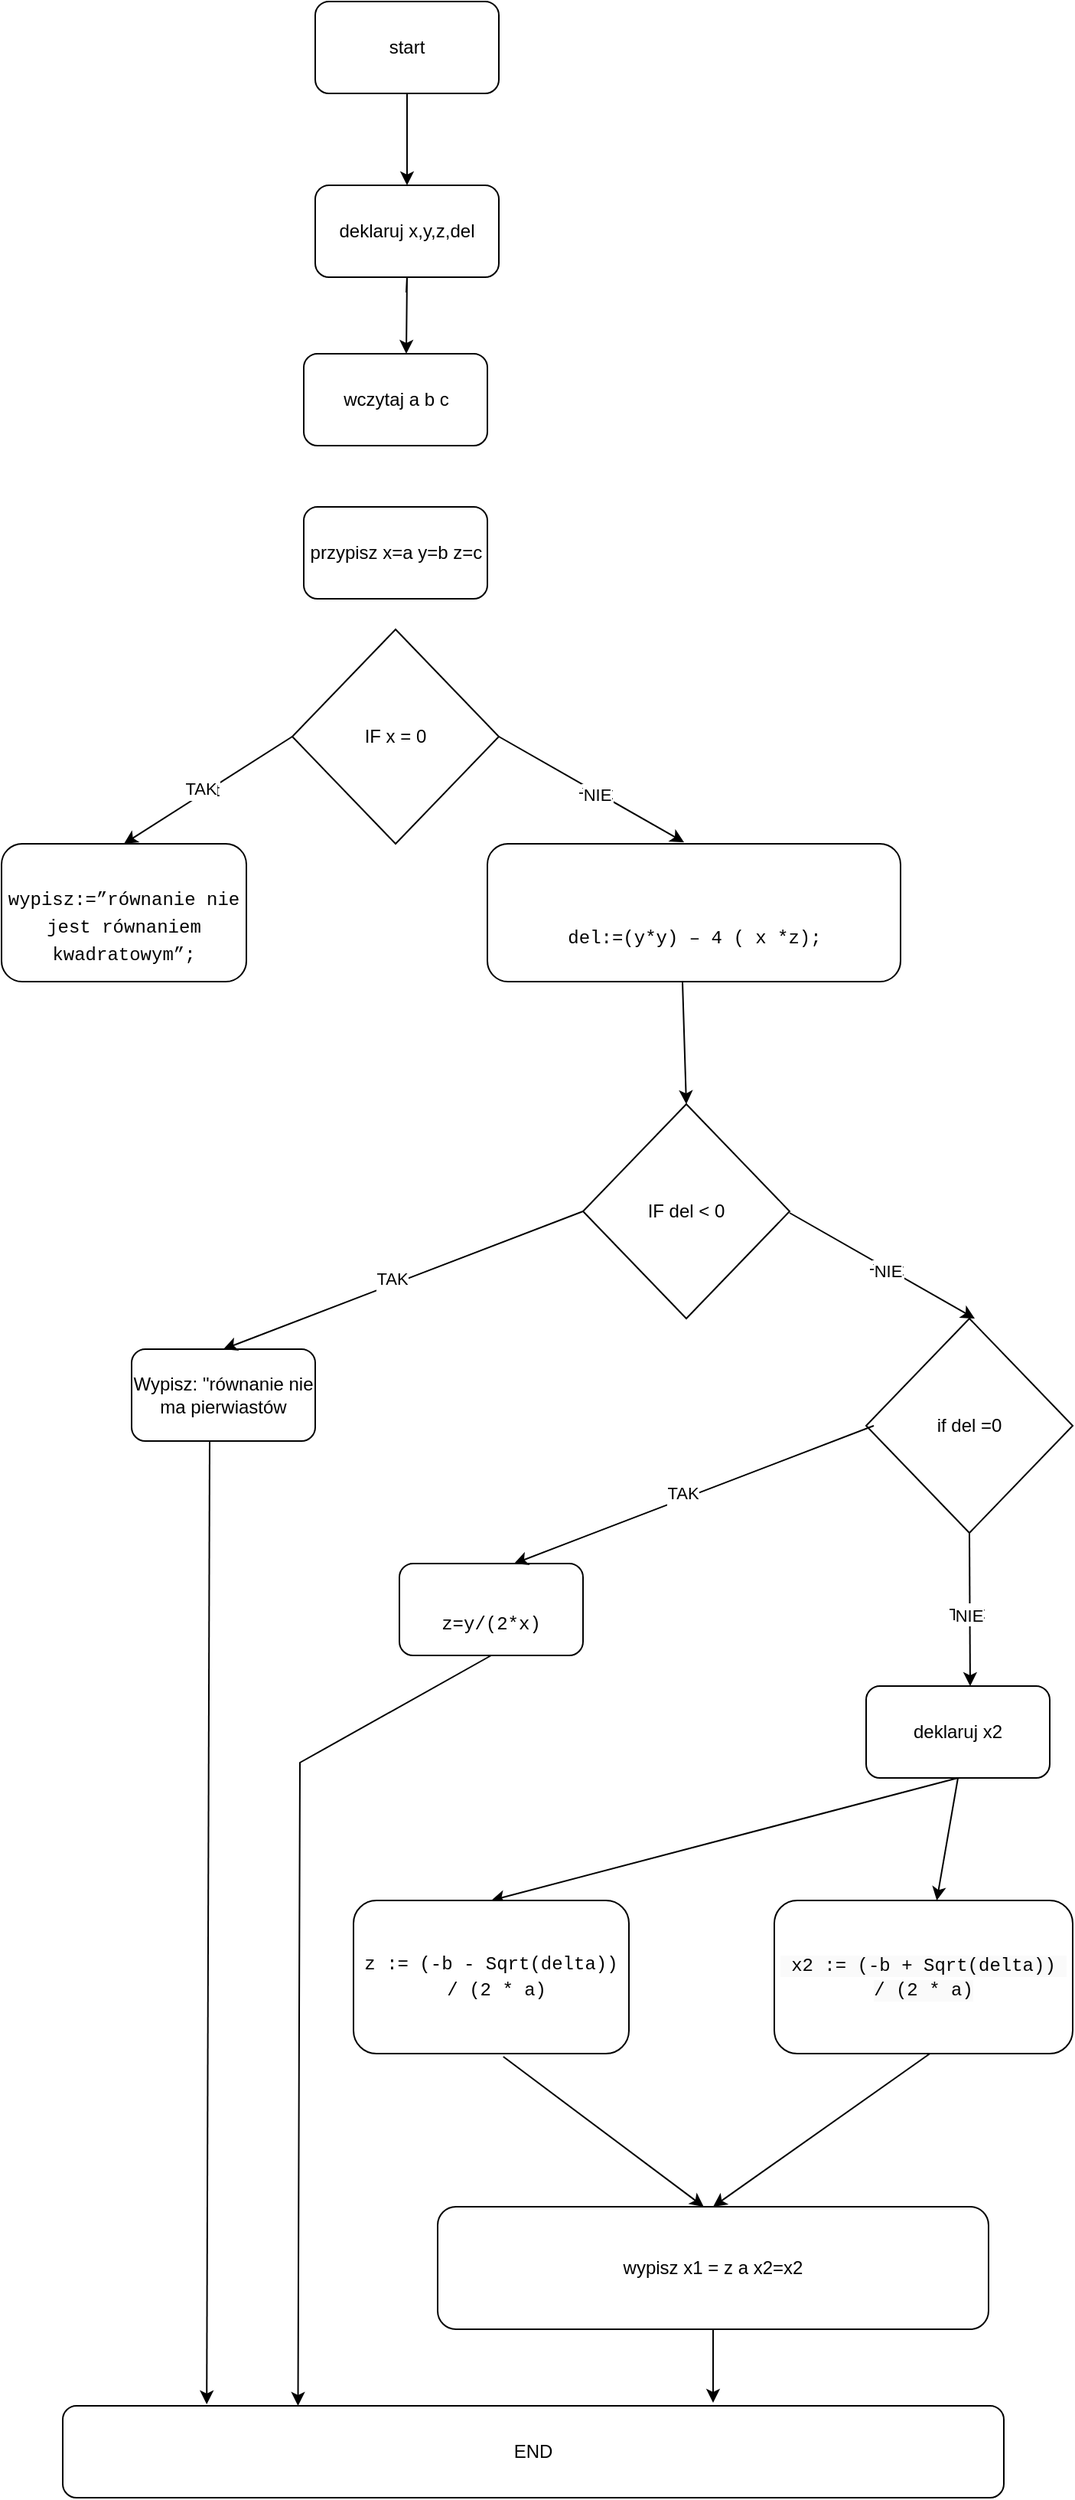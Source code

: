 <mxfile version="25.0.1">
  <diagram name="Page-1" id="rY8aTbDyzQEdGIXX13T_">
    <mxGraphModel dx="1362" dy="965" grid="1" gridSize="10" guides="1" tooltips="1" connect="1" arrows="1" fold="1" page="1" pageScale="1" pageWidth="850" pageHeight="1100" math="0" shadow="0">
      <root>
        <mxCell id="0" />
        <mxCell id="1" parent="0" />
        <mxCell id="3_7FV2yh24T6gY1ib8Ww-1" value="start" style="rounded=1;whiteSpace=wrap;html=1;" parent="1" vertex="1">
          <mxGeometry x="330" y="10" width="120" height="60" as="geometry" />
        </mxCell>
        <mxCell id="3_7FV2yh24T6gY1ib8Ww-3" value="&lt;br&gt;&lt;p style=&quot;line-height: 16px; text-align: left; margin-bottom: 0cm; direction: ltr; background: transparent; font-family: &amp;quot;Times New Roman&amp;quot;, serif; font-size: 12pt; font-variant-numeric: normal; font-variant-east-asian: normal; font-variant-alternates: normal; font-variant-position: normal; font-variant-emoji: normal;&quot; align=&quot;left&quot; class=&quot;western&quot;&gt;&lt;font face=&quot;SFMono-Regular, Menlo, Monaco, Consolas, Liberation Mono, Courier New, monospace&quot;&gt;&lt;font style=&quot;font-size: 9pt;&quot;&gt;del:=(y*y) – 4 ( x *z);&lt;/font&gt;&lt;/font&gt;&lt;/p&gt;" style="rounded=1;whiteSpace=wrap;html=1;" parent="1" vertex="1">
          <mxGeometry x="442.5" y="560" width="270" height="90" as="geometry" />
        </mxCell>
        <mxCell id="3_7FV2yh24T6gY1ib8Ww-4" value="IF x = 0" style="rhombus;whiteSpace=wrap;html=1;" parent="1" vertex="1">
          <mxGeometry x="315" y="420" width="135" height="140" as="geometry" />
        </mxCell>
        <mxCell id="3_7FV2yh24T6gY1ib8Ww-5" value="&lt;div&gt;Wypisz: &quot;równanie nie ma pierwiastów&lt;/div&gt;" style="rounded=1;whiteSpace=wrap;html=1;" parent="1" vertex="1">
          <mxGeometry x="210" y="890" width="120" height="60" as="geometry" />
        </mxCell>
        <mxCell id="3_7FV2yh24T6gY1ib8Ww-7" value="&lt;p style=&quot;line-height: 16px; text-align: left; margin-bottom: 0cm; direction: ltr; background: transparent; font-family: &amp;quot;Times New Roman&amp;quot;, serif; font-size: 12pt; font-variant-numeric: normal; font-variant-east-asian: normal; font-variant-alternates: normal; font-variant-position: normal; font-variant-emoji: normal;&quot; align=&quot;left&quot; class=&quot;western&quot;&gt;&lt;font face=&quot;SFMono-Regular, Menlo, Monaco, Consolas, Liberation Mono, Courier New, monospace&quot;&gt;&lt;font style=&quot;font-size: 9pt;&quot;&gt;z=y/(2*x)&lt;/font&gt;&lt;/font&gt;&lt;/p&gt;" style="rounded=1;whiteSpace=wrap;html=1;" parent="1" vertex="1">
          <mxGeometry x="385" y="1030" width="120" height="60" as="geometry" />
        </mxCell>
        <mxCell id="3_7FV2yh24T6gY1ib8Ww-16" value="deklaruj x2" style="rounded=1;whiteSpace=wrap;html=1;" parent="1" vertex="1">
          <mxGeometry x="690" y="1110" width="120" height="60" as="geometry" />
        </mxCell>
        <mxCell id="3_7FV2yh24T6gY1ib8Ww-21" value="" style="endArrow=classic;html=1;rounded=0;exitX=0.5;exitY=1;exitDx=0;exitDy=0;" parent="1" source="3_7FV2yh24T6gY1ib8Ww-1" edge="1">
          <mxGeometry width="50" height="50" relative="1" as="geometry">
            <mxPoint x="120" y="290" as="sourcePoint" />
            <mxPoint x="390" y="130" as="targetPoint" />
            <Array as="points" />
          </mxGeometry>
        </mxCell>
        <mxCell id="3_7FV2yh24T6gY1ib8Ww-23" value="" style="endArrow=classic;html=1;rounded=0;exitX=0.5;exitY=1;exitDx=0;exitDy=0;entryX=0.5;entryY=0;entryDx=0;entryDy=0;" parent="1" edge="1">
          <mxGeometry width="50" height="50" relative="1" as="geometry">
            <mxPoint x="389.5" y="200" as="sourcePoint" />
            <mxPoint x="389.5" y="240" as="targetPoint" />
            <Array as="points">
              <mxPoint x="390" y="190" />
            </Array>
          </mxGeometry>
        </mxCell>
        <mxCell id="3_7FV2yh24T6gY1ib8Ww-25" value="" style="endArrow=classic;html=1;rounded=0;entryX=0.5;entryY=0;entryDx=0;entryDy=0;exitX=0.5;exitY=1;exitDx=0;exitDy=0;" parent="1" source="3_7FV2yh24T6gY1ib8Ww-16" target="3_7FV2yh24T6gY1ib8Ww-33" edge="1">
          <mxGeometry width="50" height="50" relative="1" as="geometry">
            <mxPoint x="530" y="1280" as="sourcePoint" />
            <mxPoint x="530" y="1370" as="targetPoint" />
            <Array as="points" />
          </mxGeometry>
        </mxCell>
        <mxCell id="3_7FV2yh24T6gY1ib8Ww-33" value="&lt;font style=&quot;forced-color-adjust: none; color: rgb(0, 0, 0); font-family: ui-monospace, SFMono-Regular, &amp;quot;SF Mono&amp;quot;, Menlo, Consolas, &amp;quot;Liberation Mono&amp;quot;, monospace; font-size: 12px; font-style: normal; font-variant-ligatures: normal; font-variant-caps: normal; font-weight: 400; letter-spacing: normal; orphans: 2; text-align: left; text-indent: 0px; text-transform: none; widows: 2; word-spacing: 0px; -webkit-text-stroke-width: 0px; white-space: pre; text-decoration-thickness: initial; text-decoration-style: initial; text-decoration-color: initial;&quot;&gt;z := (-b - Sqrt(delta))&lt;/font&gt;&lt;div&gt;&lt;font style=&quot;forced-color-adjust: none; color: rgb(0, 0, 0); font-family: ui-monospace, SFMono-Regular, &amp;quot;SF Mono&amp;quot;, Menlo, Consolas, &amp;quot;Liberation Mono&amp;quot;, monospace; font-size: 12px; font-style: normal; font-variant-ligatures: normal; font-variant-caps: normal; font-weight: 400; letter-spacing: normal; orphans: 2; text-align: left; text-indent: 0px; text-transform: none; widows: 2; word-spacing: 0px; -webkit-text-stroke-width: 0px; white-space: pre; text-decoration-thickness: initial; text-decoration-style: initial; text-decoration-color: initial;&quot;&gt; / (2 * a)&lt;/font&gt;&lt;span style=&quot;forced-color-adjust: none; color: rgb(0, 0, 0); font-family: ui-monospace, SFMono-Regular, &amp;quot;SF Mono&amp;quot;, Menlo, Consolas, &amp;quot;Liberation Mono&amp;quot;, monospace; font-style: normal; font-variant-ligatures: normal; font-variant-caps: normal; font-weight: 400; letter-spacing: normal; orphans: 2; text-align: left; text-indent: 0px; text-transform: none; widows: 2; word-spacing: 0px; -webkit-text-stroke-width: 0px; white-space: pre; text-decoration-thickness: initial; text-decoration-style: initial; text-decoration-color: initial; font-size: 14px;&quot;&gt;&lt;br style=&quot;forced-color-adjust: none;&quot;&gt;&lt;/span&gt;&lt;/div&gt;" style="rounded=1;whiteSpace=wrap;html=1;" parent="1" vertex="1">
          <mxGeometry x="355" y="1250" width="180" height="100" as="geometry" />
        </mxCell>
        <mxCell id="3_7FV2yh24T6gY1ib8Ww-34" value="&lt;span style=&quot;font-family: ui-monospace, SFMono-Regular, &amp;quot;SF Mono&amp;quot;, Menlo, Consolas, &amp;quot;Liberation Mono&amp;quot;, monospace; text-align: left; white-space: pre; background-color: rgb(250, 250, 250);&quot;&gt;&lt;font&gt; x2 := (-b + Sqrt(delta)) &lt;/font&gt;&lt;/span&gt;&lt;div&gt;&lt;span style=&quot;font-family: ui-monospace, SFMono-Regular, &amp;quot;SF Mono&amp;quot;, Menlo, Consolas, &amp;quot;Liberation Mono&amp;quot;, monospace; text-align: left; white-space: pre; background-color: rgb(250, 250, 250);&quot;&gt;&lt;font&gt;/ (2 * a)&lt;/font&gt;&lt;/span&gt;&lt;/div&gt;" style="rounded=1;whiteSpace=wrap;html=1;" parent="1" vertex="1">
          <mxGeometry x="630" y="1250" width="195" height="100" as="geometry" />
        </mxCell>
        <mxCell id="3_7FV2yh24T6gY1ib8Ww-36" value="wypisz x1 = z a x2=x2" style="rounded=1;whiteSpace=wrap;html=1;" parent="1" vertex="1">
          <mxGeometry x="410" y="1450" width="360" height="80" as="geometry" />
        </mxCell>
        <mxCell id="3_7FV2yh24T6gY1ib8Ww-46" value="" style="endArrow=classic;html=1;rounded=0;entryX=0.483;entryY=0;entryDx=0;entryDy=0;exitX=0.544;exitY=1.02;exitDx=0;exitDy=0;exitPerimeter=0;entryPerimeter=0;" parent="1" source="3_7FV2yh24T6gY1ib8Ww-33" edge="1" target="3_7FV2yh24T6gY1ib8Ww-36">
          <mxGeometry width="50" height="50" relative="1" as="geometry">
            <mxPoint x="480" y="1440" as="sourcePoint" />
            <mxPoint x="340" y="1540" as="targetPoint" />
            <Array as="points" />
          </mxGeometry>
        </mxCell>
        <mxCell id="3_7FV2yh24T6gY1ib8Ww-48" value="END" style="rounded=1;whiteSpace=wrap;html=1;" parent="1" vertex="1">
          <mxGeometry x="165" y="1580" width="615" height="60" as="geometry" />
        </mxCell>
        <mxCell id="3_7FV2yh24T6gY1ib8Ww-50" value="" style="endArrow=classic;html=1;rounded=0;entryX=0.5;entryY=0;entryDx=0;entryDy=0;exitX=0.356;exitY=0.988;exitDx=0;exitDy=0;exitPerimeter=0;" parent="1" target="3_7FV2yh24T6gY1ib8Ww-36" edge="1">
          <mxGeometry width="50" height="50" relative="1" as="geometry">
            <mxPoint x="731.7" y="1350" as="sourcePoint" />
            <mxPoint x="520" y="1490.96" as="targetPoint" />
            <Array as="points" />
          </mxGeometry>
        </mxCell>
        <mxCell id="rHxc1B_SD6766_ShqNtJ-1" value="wczytaj a b c" style="rounded=1;whiteSpace=wrap;html=1;" vertex="1" parent="1">
          <mxGeometry x="322.5" y="240" width="120" height="60" as="geometry" />
        </mxCell>
        <mxCell id="rHxc1B_SD6766_ShqNtJ-2" value="deklaruj x,y,z,del" style="rounded=1;whiteSpace=wrap;html=1;" vertex="1" parent="1">
          <mxGeometry x="330" y="130" width="120" height="60" as="geometry" />
        </mxCell>
        <mxCell id="rHxc1B_SD6766_ShqNtJ-3" value="przypisz x=a y=b z=c" style="rounded=1;whiteSpace=wrap;html=1;" vertex="1" parent="1">
          <mxGeometry x="322.5" y="340" width="120" height="60" as="geometry" />
        </mxCell>
        <mxCell id="rHxc1B_SD6766_ShqNtJ-4" value="&lt;p style=&quot;line-height: 16px; margin-bottom: 0cm; direction: ltr; background: transparent; font-family: &amp;quot;Times New Roman&amp;quot;, serif; font-size: 12pt; font-variant-numeric: normal; font-variant-east-asian: normal; font-variant-alternates: normal; font-variant-position: normal; font-variant-emoji: normal;&quot; class=&quot;western&quot;&gt;&lt;span style=&quot;font-size: 9pt; font-family: SFMono-Regular, Menlo, Monaco, Consolas, &amp;quot;Liberation Mono&amp;quot;, &amp;quot;Courier New&amp;quot;, monospace; background-color: transparent;&quot;&gt;wypisz:=”równanie nie jest równaniem kwadratowym”;&lt;/span&gt;&lt;/p&gt;" style="rounded=1;whiteSpace=wrap;html=1;" vertex="1" parent="1">
          <mxGeometry x="125" y="560" width="160" height="90" as="geometry" />
        </mxCell>
        <mxCell id="rHxc1B_SD6766_ShqNtJ-5" value="" style="endArrow=classic;html=1;rounded=0;entryX=0.5;entryY=0;entryDx=0;entryDy=0;exitX=0;exitY=0.5;exitDx=0;exitDy=0;" edge="1" parent="1" source="3_7FV2yh24T6gY1ib8Ww-4" target="rHxc1B_SD6766_ShqNtJ-4">
          <mxGeometry width="50" height="50" relative="1" as="geometry">
            <mxPoint x="195" y="530" as="sourcePoint" />
            <mxPoint x="245" y="480" as="targetPoint" />
          </mxGeometry>
        </mxCell>
        <mxCell id="rHxc1B_SD6766_ShqNtJ-6" value="Text" style="edgeLabel;html=1;align=center;verticalAlign=middle;resizable=0;points=[];" vertex="1" connectable="0" parent="rHxc1B_SD6766_ShqNtJ-5">
          <mxGeometry x="0.06" y="-1" relative="1" as="geometry">
            <mxPoint y="-1" as="offset" />
          </mxGeometry>
        </mxCell>
        <mxCell id="rHxc1B_SD6766_ShqNtJ-7" value="TAK" style="edgeLabel;html=1;align=center;verticalAlign=middle;resizable=0;points=[];" vertex="1" connectable="0" parent="rHxc1B_SD6766_ShqNtJ-5">
          <mxGeometry x="0.057" y="-4" relative="1" as="geometry">
            <mxPoint as="offset" />
          </mxGeometry>
        </mxCell>
        <mxCell id="rHxc1B_SD6766_ShqNtJ-8" value="" style="endArrow=classic;html=1;rounded=0;entryX=0.476;entryY=-0.011;entryDx=0;entryDy=0;exitX=0;exitY=0.5;exitDx=0;exitDy=0;entryPerimeter=0;" edge="1" parent="1" target="3_7FV2yh24T6gY1ib8Ww-3">
          <mxGeometry width="50" height="50" relative="1" as="geometry">
            <mxPoint x="450" y="490" as="sourcePoint" />
            <mxPoint x="340" y="560" as="targetPoint" />
          </mxGeometry>
        </mxCell>
        <mxCell id="rHxc1B_SD6766_ShqNtJ-9" value="Text" style="edgeLabel;html=1;align=center;verticalAlign=middle;resizable=0;points=[];" vertex="1" connectable="0" parent="rHxc1B_SD6766_ShqNtJ-8">
          <mxGeometry x="0.06" y="-1" relative="1" as="geometry">
            <mxPoint y="-1" as="offset" />
          </mxGeometry>
        </mxCell>
        <mxCell id="rHxc1B_SD6766_ShqNtJ-10" value="TAK" style="edgeLabel;html=1;align=center;verticalAlign=middle;resizable=0;points=[];" vertex="1" connectable="0" parent="rHxc1B_SD6766_ShqNtJ-8">
          <mxGeometry x="0.057" y="-4" relative="1" as="geometry">
            <mxPoint as="offset" />
          </mxGeometry>
        </mxCell>
        <mxCell id="rHxc1B_SD6766_ShqNtJ-11" value="NIE" style="edgeLabel;html=1;align=center;verticalAlign=middle;resizable=0;points=[];" vertex="1" connectable="0" parent="rHxc1B_SD6766_ShqNtJ-8">
          <mxGeometry x="0.068" y="-1" relative="1" as="geometry">
            <mxPoint as="offset" />
          </mxGeometry>
        </mxCell>
        <mxCell id="rHxc1B_SD6766_ShqNtJ-12" value="IF del &amp;lt; 0" style="rhombus;whiteSpace=wrap;html=1;" vertex="1" parent="1">
          <mxGeometry x="505" y="730" width="135" height="140" as="geometry" />
        </mxCell>
        <mxCell id="rHxc1B_SD6766_ShqNtJ-13" value="" style="endArrow=classic;html=1;rounded=0;entryX=0.5;entryY=0;entryDx=0;entryDy=0;exitX=0;exitY=0.5;exitDx=0;exitDy=0;" edge="1" parent="1" target="rHxc1B_SD6766_ShqNtJ-12">
          <mxGeometry width="50" height="50" relative="1" as="geometry">
            <mxPoint x="570" y="650" as="sourcePoint" />
            <mxPoint x="460" y="720" as="targetPoint" />
          </mxGeometry>
        </mxCell>
        <mxCell id="rHxc1B_SD6766_ShqNtJ-16" value="" style="endArrow=classic;html=1;rounded=0;entryX=0.5;entryY=0;entryDx=0;entryDy=0;exitX=0;exitY=0.5;exitDx=0;exitDy=0;" edge="1" parent="1" target="3_7FV2yh24T6gY1ib8Ww-5">
          <mxGeometry width="50" height="50" relative="1" as="geometry">
            <mxPoint x="505" y="800" as="sourcePoint" />
            <mxPoint x="395" y="870" as="targetPoint" />
          </mxGeometry>
        </mxCell>
        <mxCell id="rHxc1B_SD6766_ShqNtJ-17" value="Text" style="edgeLabel;html=1;align=center;verticalAlign=middle;resizable=0;points=[];" vertex="1" connectable="0" parent="rHxc1B_SD6766_ShqNtJ-16">
          <mxGeometry x="0.06" y="-1" relative="1" as="geometry">
            <mxPoint y="-1" as="offset" />
          </mxGeometry>
        </mxCell>
        <mxCell id="rHxc1B_SD6766_ShqNtJ-18" value="TAK" style="edgeLabel;html=1;align=center;verticalAlign=middle;resizable=0;points=[];" vertex="1" connectable="0" parent="rHxc1B_SD6766_ShqNtJ-16">
          <mxGeometry x="0.057" y="-4" relative="1" as="geometry">
            <mxPoint as="offset" />
          </mxGeometry>
        </mxCell>
        <mxCell id="rHxc1B_SD6766_ShqNtJ-19" value="" style="endArrow=classic;html=1;rounded=0;entryX=0.476;entryY=-0.011;entryDx=0;entryDy=0;exitX=0;exitY=0.5;exitDx=0;exitDy=0;entryPerimeter=0;" edge="1" parent="1">
          <mxGeometry width="50" height="50" relative="1" as="geometry">
            <mxPoint x="640" y="801" as="sourcePoint" />
            <mxPoint x="761" y="870" as="targetPoint" />
          </mxGeometry>
        </mxCell>
        <mxCell id="rHxc1B_SD6766_ShqNtJ-20" value="Text" style="edgeLabel;html=1;align=center;verticalAlign=middle;resizable=0;points=[];" vertex="1" connectable="0" parent="rHxc1B_SD6766_ShqNtJ-19">
          <mxGeometry x="0.06" y="-1" relative="1" as="geometry">
            <mxPoint y="-1" as="offset" />
          </mxGeometry>
        </mxCell>
        <mxCell id="rHxc1B_SD6766_ShqNtJ-21" value="TAK" style="edgeLabel;html=1;align=center;verticalAlign=middle;resizable=0;points=[];" vertex="1" connectable="0" parent="rHxc1B_SD6766_ShqNtJ-19">
          <mxGeometry x="0.057" y="-4" relative="1" as="geometry">
            <mxPoint as="offset" />
          </mxGeometry>
        </mxCell>
        <mxCell id="rHxc1B_SD6766_ShqNtJ-22" value="NIE" style="edgeLabel;html=1;align=center;verticalAlign=middle;resizable=0;points=[];" vertex="1" connectable="0" parent="rHxc1B_SD6766_ShqNtJ-19">
          <mxGeometry x="0.068" y="-1" relative="1" as="geometry">
            <mxPoint as="offset" />
          </mxGeometry>
        </mxCell>
        <mxCell id="rHxc1B_SD6766_ShqNtJ-24" value="if del =0" style="rhombus;whiteSpace=wrap;html=1;" vertex="1" parent="1">
          <mxGeometry x="690" y="870" width="135" height="140" as="geometry" />
        </mxCell>
        <mxCell id="rHxc1B_SD6766_ShqNtJ-25" value="" style="endArrow=classic;html=1;rounded=0;entryX=0.5;entryY=0;entryDx=0;entryDy=0;exitX=0;exitY=0.5;exitDx=0;exitDy=0;" edge="1" parent="1">
          <mxGeometry width="50" height="50" relative="1" as="geometry">
            <mxPoint x="695" y="940" as="sourcePoint" />
            <mxPoint x="460" y="1030" as="targetPoint" />
          </mxGeometry>
        </mxCell>
        <mxCell id="rHxc1B_SD6766_ShqNtJ-26" value="Text" style="edgeLabel;html=1;align=center;verticalAlign=middle;resizable=0;points=[];" vertex="1" connectable="0" parent="rHxc1B_SD6766_ShqNtJ-25">
          <mxGeometry x="0.06" y="-1" relative="1" as="geometry">
            <mxPoint y="-1" as="offset" />
          </mxGeometry>
        </mxCell>
        <mxCell id="rHxc1B_SD6766_ShqNtJ-27" value="TAK" style="edgeLabel;html=1;align=center;verticalAlign=middle;resizable=0;points=[];" vertex="1" connectable="0" parent="rHxc1B_SD6766_ShqNtJ-25">
          <mxGeometry x="0.057" y="-4" relative="1" as="geometry">
            <mxPoint as="offset" />
          </mxGeometry>
        </mxCell>
        <mxCell id="rHxc1B_SD6766_ShqNtJ-28" value="" style="endArrow=classic;html=1;rounded=0;exitX=0.5;exitY=1;exitDx=0;exitDy=0;" edge="1" parent="1" source="rHxc1B_SD6766_ShqNtJ-24">
          <mxGeometry width="50" height="50" relative="1" as="geometry">
            <mxPoint x="670" y="1040" as="sourcePoint" />
            <mxPoint x="758" y="1110" as="targetPoint" />
          </mxGeometry>
        </mxCell>
        <mxCell id="rHxc1B_SD6766_ShqNtJ-29" value="Text" style="edgeLabel;html=1;align=center;verticalAlign=middle;resizable=0;points=[];" vertex="1" connectable="0" parent="rHxc1B_SD6766_ShqNtJ-28">
          <mxGeometry x="0.06" y="-1" relative="1" as="geometry">
            <mxPoint y="-1" as="offset" />
          </mxGeometry>
        </mxCell>
        <mxCell id="rHxc1B_SD6766_ShqNtJ-30" value="TAK" style="edgeLabel;html=1;align=center;verticalAlign=middle;resizable=0;points=[];" vertex="1" connectable="0" parent="rHxc1B_SD6766_ShqNtJ-28">
          <mxGeometry x="0.057" y="-4" relative="1" as="geometry">
            <mxPoint as="offset" />
          </mxGeometry>
        </mxCell>
        <mxCell id="rHxc1B_SD6766_ShqNtJ-31" value="NIE" style="edgeLabel;html=1;align=center;verticalAlign=middle;resizable=0;points=[];" vertex="1" connectable="0" parent="rHxc1B_SD6766_ShqNtJ-28">
          <mxGeometry x="0.068" y="-1" relative="1" as="geometry">
            <mxPoint as="offset" />
          </mxGeometry>
        </mxCell>
        <mxCell id="rHxc1B_SD6766_ShqNtJ-32" value="" style="endArrow=classic;html=1;rounded=0;" edge="1" parent="1" target="3_7FV2yh24T6gY1ib8Ww-34">
          <mxGeometry width="50" height="50" relative="1" as="geometry">
            <mxPoint x="750" y="1170" as="sourcePoint" />
            <mxPoint x="720" y="1430" as="targetPoint" />
          </mxGeometry>
        </mxCell>
        <mxCell id="rHxc1B_SD6766_ShqNtJ-33" value="" style="endArrow=classic;html=1;rounded=0;exitX=0.425;exitY=1;exitDx=0;exitDy=0;exitPerimeter=0;entryX=0.153;entryY=-0.017;entryDx=0;entryDy=0;entryPerimeter=0;" edge="1" parent="1" source="3_7FV2yh24T6gY1ib8Ww-5" target="3_7FV2yh24T6gY1ib8Ww-48">
          <mxGeometry width="50" height="50" relative="1" as="geometry">
            <mxPoint x="245" y="1340" as="sourcePoint" />
            <mxPoint x="295" y="1290" as="targetPoint" />
          </mxGeometry>
        </mxCell>
        <mxCell id="rHxc1B_SD6766_ShqNtJ-34" value="" style="endArrow=classic;html=1;rounded=0;exitX=0.5;exitY=1;exitDx=0;exitDy=0;entryX=0.25;entryY=0;entryDx=0;entryDy=0;" edge="1" parent="1" source="3_7FV2yh24T6gY1ib8Ww-7" target="3_7FV2yh24T6gY1ib8Ww-48">
          <mxGeometry width="50" height="50" relative="1" as="geometry">
            <mxPoint x="330" y="1230" as="sourcePoint" />
            <mxPoint x="380" y="1180" as="targetPoint" />
            <Array as="points">
              <mxPoint x="320" y="1160" />
            </Array>
          </mxGeometry>
        </mxCell>
        <mxCell id="rHxc1B_SD6766_ShqNtJ-35" value="" style="endArrow=classic;html=1;rounded=0;exitX=0.5;exitY=1;exitDx=0;exitDy=0;" edge="1" parent="1" source="3_7FV2yh24T6gY1ib8Ww-36">
          <mxGeometry width="50" height="50" relative="1" as="geometry">
            <mxPoint x="510" y="1730" as="sourcePoint" />
            <mxPoint x="590" y="1578" as="targetPoint" />
          </mxGeometry>
        </mxCell>
      </root>
    </mxGraphModel>
  </diagram>
</mxfile>
